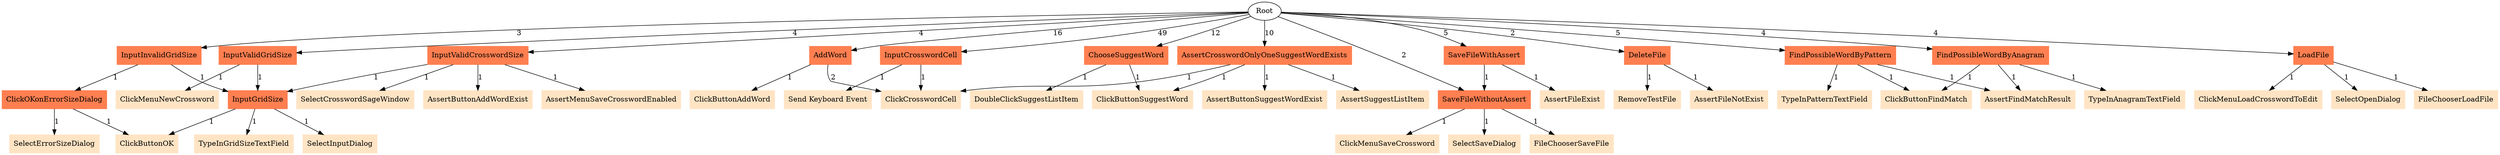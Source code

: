 // UK <-> LK
digraph {
	Root
	InputValidCrosswordSize [color=coral shape=box style=filled]
	InputValidCrosswordSize [color=coral shape=box style=filled]
	InputValidCrosswordSize [color=coral shape=box style=filled]
	InputInvalidGridSize [color=coral shape=box style=filled]
	InputInvalidGridSize [color=coral shape=box style=filled]
	InputInvalidGridSize [color=coral shape=box style=filled]
	InputValidCrosswordSize [color=coral shape=box style=filled]
	InputValidGridSize [color=coral shape=box style=filled]
	AddWord [color=coral shape=box style=filled]
	InputCrosswordCell [color=coral shape=box style=filled]
	InputCrosswordCell [color=coral shape=box style=filled]
	InputCrosswordCell [color=coral shape=box style=filled]
	InputCrosswordCell [color=coral shape=box style=filled]
	ChooseSuggestWord [color=coral shape=box style=filled]
	AssertCrosswordOnlyOneSuggestWordExists [color=coral shape=box style=filled]
	AddWord [color=coral shape=box style=filled]
	InputCrosswordCell [color=coral shape=box style=filled]
	InputCrosswordCell [color=coral shape=box style=filled]
	InputCrosswordCell [color=coral shape=box style=filled]
	ChooseSuggestWord [color=coral shape=box style=filled]
	AddWord [color=coral shape=box style=filled]
	ChooseSuggestWord [color=coral shape=box style=filled]
	AssertCrosswordOnlyOneSuggestWordExists [color=coral shape=box style=filled]
	AddWord [color=coral shape=box style=filled]
	InputCrosswordCell [color=coral shape=box style=filled]
	InputCrosswordCell [color=coral shape=box style=filled]
	InputCrosswordCell [color=coral shape=box style=filled]
	ChooseSuggestWord [color=coral shape=box style=filled]
	AddWord [color=coral shape=box style=filled]
	InputCrosswordCell [color=coral shape=box style=filled]
	InputCrosswordCell [color=coral shape=box style=filled]
	ChooseSuggestWord [color=coral shape=box style=filled]
	AssertCrosswordOnlyOneSuggestWordExists [color=coral shape=box style=filled]
	AssertCrosswordOnlyOneSuggestWordExists [color=coral shape=box style=filled]
	AssertCrosswordOnlyOneSuggestWordExists [color=coral shape=box style=filled]
	InputValidGridSize [color=coral shape=box style=filled]
	SaveFileWithAssert [color=coral shape=box style=filled]
	SaveFileWithAssert [color=coral shape=box style=filled]
	DeleteFile [color=coral shape=box style=filled]
	InputValidGridSize [color=coral shape=box style=filled]
	AddWord [color=coral shape=box style=filled]
	SaveFileWithAssert [color=coral shape=box style=filled]
	DeleteFile [color=coral shape=box style=filled]
	FindPossibleWordByPattern [color=coral shape=box style=filled]
	FindPossibleWordByPattern [color=coral shape=box style=filled]
	FindPossibleWordByPattern [color=coral shape=box style=filled]
	FindPossibleWordByPattern [color=coral shape=box style=filled]
	LoadFile [color=coral shape=box style=filled]
	LoadFile [color=coral shape=box style=filled]
	FindPossibleWordByAnagram [color=coral shape=box style=filled]
	FindPossibleWordByAnagram [color=coral shape=box style=filled]
	FindPossibleWordByAnagram [color=coral shape=box style=filled]
	InputValidGridSize [color=coral shape=box style=filled]
	AddWord [color=coral shape=box style=filled]
	InputCrosswordCell [color=coral shape=box style=filled]
	InputCrosswordCell [color=coral shape=box style=filled]
	InputCrosswordCell [color=coral shape=box style=filled]
	InputCrosswordCell [color=coral shape=box style=filled]
	ChooseSuggestWord [color=coral shape=box style=filled]
	AddWord [color=coral shape=box style=filled]
	InputCrosswordCell [color=coral shape=box style=filled]
	InputCrosswordCell [color=coral shape=box style=filled]
	InputCrosswordCell [color=coral shape=box style=filled]
	InputCrosswordCell [color=coral shape=box style=filled]
	AddWord [color=coral shape=box style=filled]
	InputCrosswordCell [color=coral shape=box style=filled]
	InputCrosswordCell [color=coral shape=box style=filled]
	ChooseSuggestWord [color=coral shape=box style=filled]
	AssertCrosswordOnlyOneSuggestWordExists [color=coral shape=box style=filled]
	AddWord [color=coral shape=box style=filled]
	InputCrosswordCell [color=coral shape=box style=filled]
	InputCrosswordCell [color=coral shape=box style=filled]
	InputCrosswordCell [color=coral shape=box style=filled]
	InputCrosswordCell [color=coral shape=box style=filled]
	ChooseSuggestWord [color=coral shape=box style=filled]
	AssertCrosswordOnlyOneSuggestWordExists [color=coral shape=box style=filled]
	AddWord [color=coral shape=box style=filled]
	InputCrosswordCell [color=coral shape=box style=filled]
	InputCrosswordCell [color=coral shape=box style=filled]
	ChooseSuggestWord [color=coral shape=box style=filled]
	AssertCrosswordOnlyOneSuggestWordExists [color=coral shape=box style=filled]
	SaveFileWithAssert [color=coral shape=box style=filled]
	LoadFile [color=coral shape=box style=filled]
	AddWord [color=coral shape=box style=filled]
	InputCrosswordCell [color=coral shape=box style=filled]
	InputCrosswordCell [color=coral shape=box style=filled]
	InputCrosswordCell [color=coral shape=box style=filled]
	InputCrosswordCell [color=coral shape=box style=filled]
	ChooseSuggestWord [color=coral shape=box style=filled]
	AssertCrosswordOnlyOneSuggestWordExists [color=coral shape=box style=filled]
	SaveFileWithAssert [color=coral shape=box style=filled]
	FindPossibleWordByAnagram [color=coral shape=box style=filled]
	FindPossibleWordByPattern [color=coral shape=box style=filled]
	LoadFile [color=coral shape=box style=filled]
	AddWord [color=coral shape=box style=filled]
	InputCrosswordCell [color=coral shape=box style=filled]
	InputCrosswordCell [color=coral shape=box style=filled]
	InputCrosswordCell [color=coral shape=box style=filled]
	InputCrosswordCell [color=coral shape=box style=filled]
	ChooseSuggestWord [color=coral shape=box style=filled]
	AddWord [color=coral shape=box style=filled]
	InputCrosswordCell [color=coral shape=box style=filled]
	InputCrosswordCell [color=coral shape=box style=filled]
	InputCrosswordCell [color=coral shape=box style=filled]
	InputCrosswordCell [color=coral shape=box style=filled]
	InputCrosswordCell [color=coral shape=box style=filled]
	InputCrosswordCell [color=coral shape=box style=filled]
	AddWord [color=coral shape=box style=filled]
	InputCrosswordCell [color=coral shape=box style=filled]
	InputCrosswordCell [color=coral shape=box style=filled]
	InputCrosswordCell [color=coral shape=box style=filled]
	ChooseSuggestWord [color=coral shape=box style=filled]
	AssertCrosswordOnlyOneSuggestWordExists [color=coral shape=box style=filled]
	SaveFileWithoutAssert [color=coral shape=box style=filled]
	AddWord [color=coral shape=box style=filled]
	InputCrosswordCell [color=coral shape=box style=filled]
	InputCrosswordCell [color=coral shape=box style=filled]
	InputCrosswordCell [color=coral shape=box style=filled]
	InputCrosswordCell [color=coral shape=box style=filled]
	SaveFileWithoutAssert [color=coral shape=box style=filled]
	InputGridSize [color=coral shape=box style=filled]
	SelectCrosswordSageWindow [color=bisque shape=box style=filled]
	AssertButtonAddWordExist [color=bisque shape=box style=filled]
	AssertMenuSaveCrosswordEnabled [color=bisque shape=box style=filled]
	ClickMenuNewCrossword [color=bisque shape=box style=filled]
	InputGridSize [color=coral shape=box style=filled]
	InputGridSize [color=coral shape=box style=filled]
	ClickOKonErrorSizeDialog [color=coral shape=box style=filled]
	SelectErrorSizeDialog [color=bisque shape=box style=filled]
	ClickButtonOK [color=bisque shape=box style=filled]
	SelectInputDialog [color=bisque shape=box style=filled]
	TypeInGridSizeTextField [color=bisque shape=box style=filled]
	ClickButtonOK [color=bisque shape=box style=filled]
	ClickCrosswordCell [color=bisque shape=box style=filled]
	"Send Keyboard Event" [color=bisque shape=box style=filled]
	ClickButtonAddWord [color=bisque shape=box style=filled]
	ClickCrosswordCell [color=bisque shape=box style=filled]
	ClickCrosswordCell [color=bisque shape=box style=filled]
	ClickButtonSuggestWord [color=bisque shape=box style=filled]
	DoubleClickSuggestListItem [color=bisque shape=box style=filled]
	ClickCrosswordCell [color=bisque shape=box style=filled]
	AssertButtonSuggestWordExist [color=bisque shape=box style=filled]
	ClickButtonSuggestWord [color=bisque shape=box style=filled]
	AssertSuggestListItem [color=bisque shape=box style=filled]
	SaveFileWithoutAssert [color=coral shape=box style=filled]
	AssertFileExist [color=bisque shape=box style=filled]
	RemoveTestFile [color=bisque shape=box style=filled]
	AssertFileNotExist [color=bisque shape=box style=filled]
	ClickMenuLoadCrosswordToEdit [color=bisque shape=box style=filled]
	SelectOpenDialog [color=bisque shape=box style=filled]
	FileChooserLoadFile [color=bisque shape=box style=filled]
	TypeInPatternTextField [color=bisque shape=box style=filled]
	ClickButtonFindMatch [color=bisque shape=box style=filled]
	AssertFindMatchResult [color=bisque shape=box style=filled]
	TypeInAnagramTextField [color=bisque shape=box style=filled]
	ClickButtonFindMatch [color=bisque shape=box style=filled]
	AssertFindMatchResult [color=bisque shape=box style=filled]
	ClickMenuSaveCrossword [color=bisque shape=box style=filled]
	SelectSaveDialog [color=bisque shape=box style=filled]
	FileChooserSaveFile [color=bisque shape=box style=filled]
		Root -> ChooseSuggestWord [label=12]
		ChooseSuggestWord -> DoubleClickSuggestListItem [label=1]
		ChooseSuggestWord -> ClickButtonSuggestWord [label=1]
		InputInvalidGridSize -> ClickOKonErrorSizeDialog [label=1]
		ClickOKonErrorSizeDialog -> ClickButtonOK [label=1]
		Root -> LoadFile [label=4]
		InputInvalidGridSize -> InputGridSize [label=1]
		Root -> AssertCrosswordOnlyOneSuggestWordExists [label=10]
		Root -> InputValidCrosswordSize [label=4]
		FindPossibleWordByPattern -> AssertFindMatchResult [label=1]
		InputGridSize -> ClickButtonOK [label=1]
		Root -> InputValidGridSize [label=4]
		AssertCrosswordOnlyOneSuggestWordExists -> AssertSuggestListItem [label=1]
		InputCrosswordCell -> "Send Keyboard Event" [label=1]
		FindPossibleWordByAnagram -> ClickButtonFindMatch [label=1]
		Root -> DeleteFile [label=2]
		InputGridSize -> TypeInGridSizeTextField [label=1]
		InputValidCrosswordSize -> AssertMenuSaveCrosswordEnabled [label=1]
		SaveFileWithoutAssert -> ClickMenuSaveCrossword [label=1]
		SaveFileWithAssert -> SaveFileWithoutAssert [label=1]
		InputValidCrosswordSize -> InputGridSize [label=1]
		InputValidCrosswordSize -> AssertButtonAddWordExist [label=1]
		Root -> FindPossibleWordByAnagram [label=4]
		Root -> SaveFileWithAssert [label=5]
		Root -> AddWord [label=16]
		SaveFileWithoutAssert -> FileChooserSaveFile [label=1]
		InputValidCrosswordSize -> SelectCrosswordSageWindow [label=1]
		FindPossibleWordByAnagram -> AssertFindMatchResult [label=1]
		AddWord -> ClickButtonAddWord [label=1]
		InputGridSize -> SelectInputDialog [label=1]
		InputCrosswordCell -> ClickCrosswordCell [label=1]
		FindPossibleWordByPattern -> ClickButtonFindMatch [label=1]
		LoadFile -> SelectOpenDialog [label=1]
		Root -> FindPossibleWordByPattern [label=5]
		AssertCrosswordOnlyOneSuggestWordExists -> ClickButtonSuggestWord [label=1]
		FindPossibleWordByAnagram -> TypeInAnagramTextField [label=1]
		InputValidGridSize -> ClickMenuNewCrossword [label=1]
		AssertCrosswordOnlyOneSuggestWordExists -> AssertButtonSuggestWordExist [label=1]
		SaveFileWithAssert -> AssertFileExist [label=1]
		Root -> InputCrosswordCell [label=49]
		Root -> SaveFileWithoutAssert [label=2]
		SaveFileWithoutAssert -> SelectSaveDialog [label=1]
		LoadFile -> ClickMenuLoadCrosswordToEdit [label=1]
		AddWord -> ClickCrosswordCell [label=2]
		AssertCrosswordOnlyOneSuggestWordExists -> ClickCrosswordCell [label=1]
		DeleteFile -> RemoveTestFile [label=1]
		ClickOKonErrorSizeDialog -> SelectErrorSizeDialog [label=1]
		Root -> InputInvalidGridSize [label=3]
		FindPossibleWordByPattern -> TypeInPatternTextField [label=1]
		DeleteFile -> AssertFileNotExist [label=1]
		InputValidGridSize -> InputGridSize [label=1]
		LoadFile -> FileChooserLoadFile [label=1]
}
